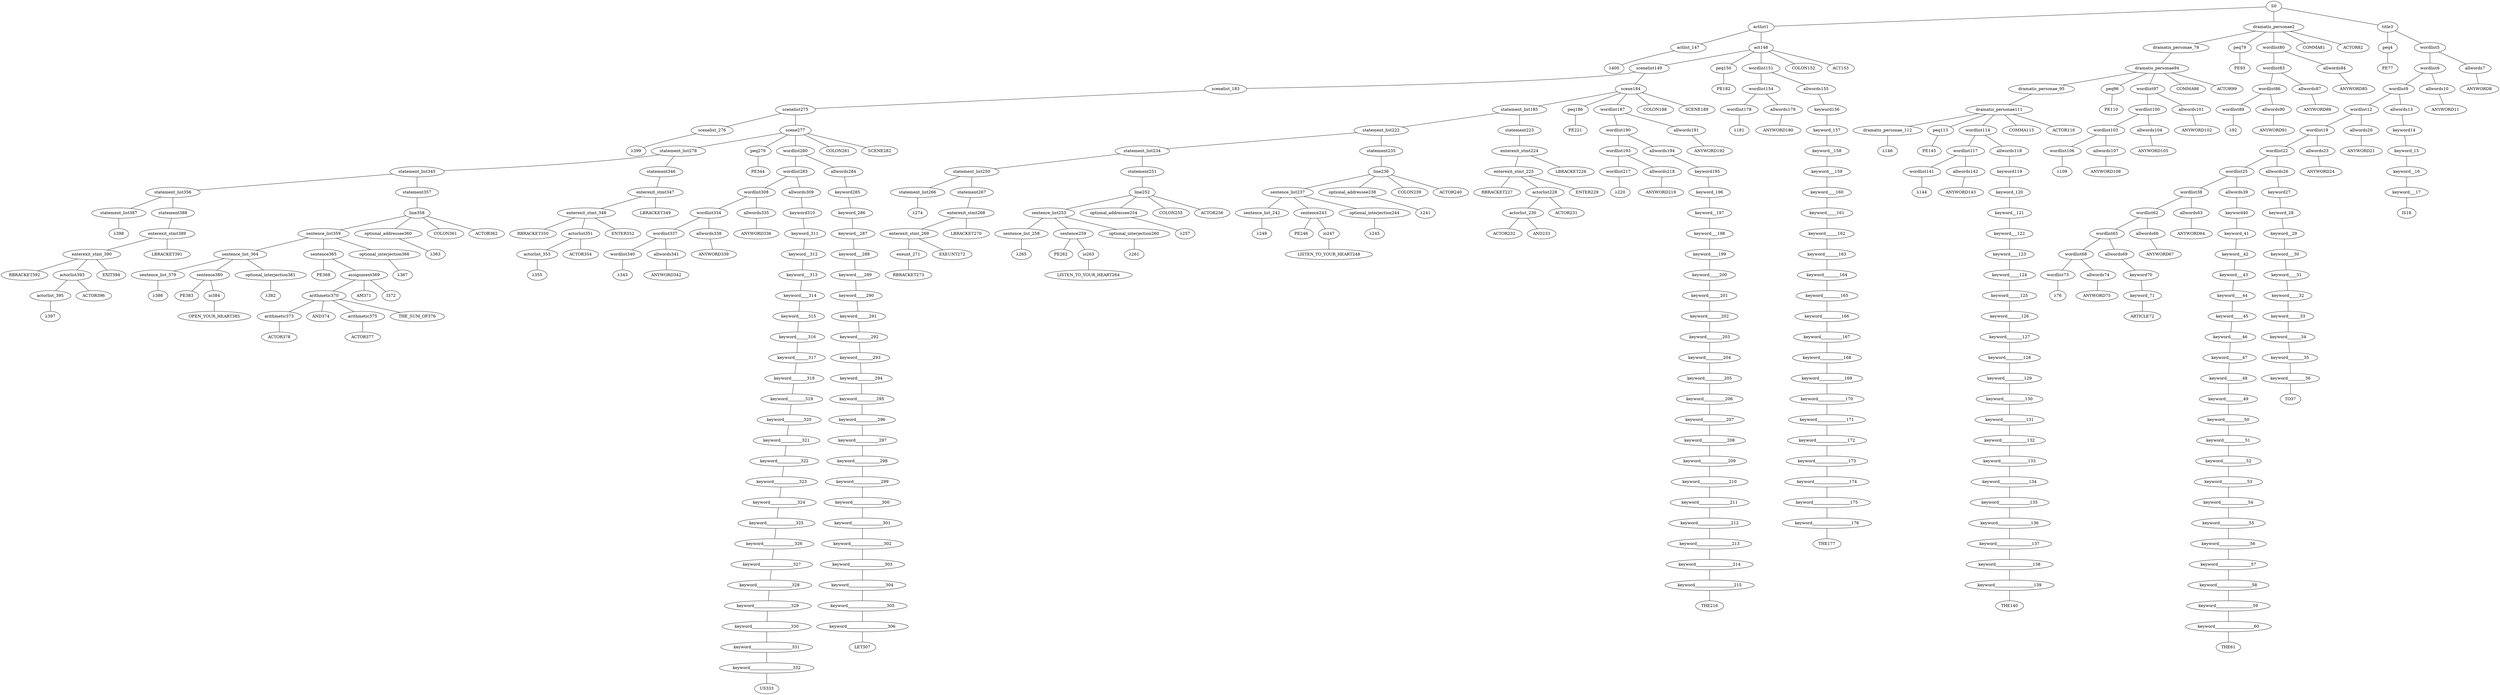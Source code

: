 strict graph {
	S0 -- actlist1
	S0 -- dramatis_personae2
	S0 -- title3

	title3 -- peq4
	title3 -- wordlist5

	wordlist5 -- wordlist6
	wordlist5 -- allwords7

	allwords7 -- ANYWORD8


	wordlist6 -- wordlist9
	wordlist6 -- allwords10

	allwords10 -- ANYWORD11


	wordlist9 -- wordlist12
	wordlist9 -- allwords13

	allwords13 -- keyword14

	keyword14 -- keyword_15

	keyword_15 -- keyword__16

	keyword__16 -- keyword___17

	keyword___17 -- IS18


	wordlist12 -- wordlist19
	wordlist12 -- allwords20

	allwords20 -- ANYWORD21


	wordlist19 -- wordlist22
	wordlist19 -- allwords23

	allwords23 -- ANYWORD24


	wordlist22 -- wordlist25
	wordlist22 -- allwords26

	allwords26 -- keyword27

	keyword27 -- keyword_28

	keyword_28 -- keyword__29

	keyword__29 -- keyword___30

	keyword___30 -- keyword____31

	keyword____31 -- keyword_____32

	keyword_____32 -- keyword______33

	keyword______33 -- keyword_______34

	keyword_______34 -- keyword________35

	keyword________35 -- keyword_________36

	keyword_________36 -- TO37


	wordlist25 -- wordlist38
	wordlist25 -- allwords39

	allwords39 -- keyword40

	keyword40 -- keyword_41

	keyword_41 -- keyword__42

	keyword__42 -- keyword___43

	keyword___43 -- keyword____44

	keyword____44 -- keyword_____45

	keyword_____45 -- keyword______46

	keyword______46 -- keyword_______47

	keyword_______47 -- keyword________48

	keyword________48 -- keyword_________49

	keyword_________49 -- keyword__________50

	keyword__________50 -- keyword___________51

	keyword___________51 -- keyword____________52

	keyword____________52 -- keyword_____________53

	keyword_____________53 -- keyword______________54

	keyword______________54 -- keyword_______________55

	keyword_______________55 -- keyword________________56

	keyword________________56 -- keyword_________________57

	keyword_________________57 -- keyword__________________58

	keyword__________________58 -- keyword___________________59

	keyword___________________59 -- keyword____________________60

	keyword____________________60 -- THE61


	wordlist38 -- wordlist62
	wordlist38 -- allwords63

	allwords63 -- ANYWORD64


	wordlist62 -- wordlist65
	wordlist62 -- allwords66

	allwords66 -- ANYWORD67


	wordlist65 -- wordlist68
	wordlist65 -- allwords69

	allwords69 -- keyword70

	keyword70 -- keyword_71

	keyword_71 -- ARTICLE72


	wordlist68 -- wordlist73
	wordlist68 -- allwords74

	allwords74 -- ANYWORD75


	wordlist73 -- λ76

	peq4 -- PE77


	dramatis_personae2 -- dramatis_personae_78
	dramatis_personae2 -- peq79
	dramatis_personae2 -- wordlist80
	dramatis_personae2 -- COMMA81
	dramatis_personae2 -- ACTOR82



	wordlist80 -- wordlist83
	wordlist80 -- allwords84

	allwords84 -- ANYWORD85


	wordlist83 -- wordlist86
	wordlist83 -- allwords87

	allwords87 -- ANYWORD88


	wordlist86 -- wordlist89
	wordlist86 -- allwords90

	allwords90 -- ANYWORD91


	wordlist89 -- λ92

	peq79 -- PE93


	dramatis_personae_78 -- dramatis_personae94

	dramatis_personae94 -- dramatis_personae_95
	dramatis_personae94 -- peq96
	dramatis_personae94 -- wordlist97
	dramatis_personae94 -- COMMA98
	dramatis_personae94 -- ACTOR99



	wordlist97 -- wordlist100
	wordlist97 -- allwords101

	allwords101 -- ANYWORD102


	wordlist100 -- wordlist103
	wordlist100 -- allwords104

	allwords104 -- ANYWORD105


	wordlist103 -- wordlist106
	wordlist103 -- allwords107

	allwords107 -- ANYWORD108


	wordlist106 -- λ109

	peq96 -- PE110


	dramatis_personae_95 -- dramatis_personae111

	dramatis_personae111 -- dramatis_personae_112
	dramatis_personae111 -- peq113
	dramatis_personae111 -- wordlist114
	dramatis_personae111 -- COMMA115
	dramatis_personae111 -- ACTOR116



	wordlist114 -- wordlist117
	wordlist114 -- allwords118

	allwords118 -- keyword119

	keyword119 -- keyword_120

	keyword_120 -- keyword__121

	keyword__121 -- keyword___122

	keyword___122 -- keyword____123

	keyword____123 -- keyword_____124

	keyword_____124 -- keyword______125

	keyword______125 -- keyword_______126

	keyword_______126 -- keyword________127

	keyword________127 -- keyword_________128

	keyword_________128 -- keyword__________129

	keyword__________129 -- keyword___________130

	keyword___________130 -- keyword____________131

	keyword____________131 -- keyword_____________132

	keyword_____________132 -- keyword______________133

	keyword______________133 -- keyword_______________134

	keyword_______________134 -- keyword________________135

	keyword________________135 -- keyword_________________136

	keyword_________________136 -- keyword__________________137

	keyword__________________137 -- keyword___________________138

	keyword___________________138 -- keyword____________________139

	keyword____________________139 -- THE140


	wordlist117 -- wordlist141
	wordlist117 -- allwords142

	allwords142 -- ANYWORD143


	wordlist141 -- λ144

	peq113 -- PE145


	dramatis_personae_112 -- λ146

	actlist1 -- actlist_147
	actlist1 -- act148

	act148 -- scenelist149
	act148 -- peq150
	act148 -- wordlist151
	act148 -- COLON152
	act148 -- ACT153



	wordlist151 -- wordlist154
	wordlist151 -- allwords155

	allwords155 -- keyword156

	keyword156 -- keyword_157

	keyword_157 -- keyword__158

	keyword__158 -- keyword___159

	keyword___159 -- keyword____160

	keyword____160 -- keyword_____161

	keyword_____161 -- keyword______162

	keyword______162 -- keyword_______163

	keyword_______163 -- keyword________164

	keyword________164 -- keyword_________165

	keyword_________165 -- keyword__________166

	keyword__________166 -- keyword___________167

	keyword___________167 -- keyword____________168

	keyword____________168 -- keyword_____________169

	keyword_____________169 -- keyword______________170

	keyword______________170 -- keyword_______________171

	keyword_______________171 -- keyword________________172

	keyword________________172 -- keyword_________________173

	keyword_________________173 -- keyword__________________174

	keyword__________________174 -- keyword___________________175

	keyword___________________175 -- keyword____________________176

	keyword____________________176 -- THE177


	wordlist154 -- wordlist178
	wordlist154 -- allwords179

	allwords179 -- ANYWORD180


	wordlist178 -- λ181

	peq150 -- PE182


	scenelist149 -- scenelist_183
	scenelist149 -- scene184

	scene184 -- statement_list185
	scene184 -- peq186
	scene184 -- wordlist187
	scene184 -- COLON188
	scene184 -- SCENE189



	wordlist187 -- wordlist190
	wordlist187 -- allwords191

	allwords191 -- ANYWORD192


	wordlist190 -- wordlist193
	wordlist190 -- allwords194

	allwords194 -- keyword195

	keyword195 -- keyword_196

	keyword_196 -- keyword__197

	keyword__197 -- keyword___198

	keyword___198 -- keyword____199

	keyword____199 -- keyword_____200

	keyword_____200 -- keyword______201

	keyword______201 -- keyword_______202

	keyword_______202 -- keyword________203

	keyword________203 -- keyword_________204

	keyword_________204 -- keyword__________205

	keyword__________205 -- keyword___________206

	keyword___________206 -- keyword____________207

	keyword____________207 -- keyword_____________208

	keyword_____________208 -- keyword______________209

	keyword______________209 -- keyword_______________210

	keyword_______________210 -- keyword________________211

	keyword________________211 -- keyword_________________212

	keyword_________________212 -- keyword__________________213

	keyword__________________213 -- keyword___________________214

	keyword___________________214 -- keyword____________________215

	keyword____________________215 -- THE216


	wordlist193 -- wordlist217
	wordlist193 -- allwords218

	allwords218 -- ANYWORD219


	wordlist217 -- λ220

	peq186 -- PE221


	statement_list185 -- statement_list222
	statement_list185 -- statement223

	statement223 -- enterexit_stmt224

	enterexit_stmt224 -- enterexit_stmt_225
	enterexit_stmt224 -- LBRACKET226


	enterexit_stmt_225 -- RBRACKET227
	enterexit_stmt_225 -- actorlist228
	enterexit_stmt_225 -- ENTER229


	actorlist228 -- actorlist_230
	actorlist228 -- ACTOR231


	actorlist_230 -- ACTOR232
	actorlist_230 -- AND233




	statement_list222 -- statement_list234
	statement_list222 -- statement235

	statement235 -- line236

	line236 -- sentence_list237
	line236 -- optional_addressee238
	line236 -- COLON239
	line236 -- ACTOR240



	optional_addressee238 -- λ241

	sentence_list237 -- sentence_list_242
	sentence_list237 -- sentence243
	sentence_list237 -- optional_interjection244

	optional_interjection244 -- λ245

	sentence243 -- PE246
	sentence243 -- io247

	io247 -- LISTEN_TO_YOUR_HEART248



	sentence_list_242 -- λ249

	statement_list234 -- statement_list250
	statement_list234 -- statement251

	statement251 -- line252

	line252 -- sentence_list253
	line252 -- optional_addressee254
	line252 -- COLON255
	line252 -- ACTOR256



	optional_addressee254 -- λ257

	sentence_list253 -- sentence_list_258
	sentence_list253 -- sentence259
	sentence_list253 -- optional_interjection260

	optional_interjection260 -- λ261

	sentence259 -- PE262
	sentence259 -- io263

	io263 -- LISTEN_TO_YOUR_HEART264



	sentence_list_258 -- λ265

	statement_list250 -- statement_list266
	statement_list250 -- statement267

	statement267 -- enterexit_stmt268

	enterexit_stmt268 -- enterexit_stmt_269
	enterexit_stmt268 -- LBRACKET270


	enterexit_stmt_269 -- exeunt_271
	enterexit_stmt_269 -- EXEUNT272


	exeunt_271 -- RBRACKET273


	statement_list266 -- λ274

	scenelist_183 -- scenelist275

	scenelist275 -- scenelist_276
	scenelist275 -- scene277

	scene277 -- statement_list278
	scene277 -- peq279
	scene277 -- wordlist280
	scene277 -- COLON281
	scene277 -- SCENE282



	wordlist280 -- wordlist283
	wordlist280 -- allwords284

	allwords284 -- keyword285

	keyword285 -- keyword_286

	keyword_286 -- keyword__287

	keyword__287 -- keyword___288

	keyword___288 -- keyword____289

	keyword____289 -- keyword_____290

	keyword_____290 -- keyword______291

	keyword______291 -- keyword_______292

	keyword_______292 -- keyword________293

	keyword________293 -- keyword_________294

	keyword_________294 -- keyword__________295

	keyword__________295 -- keyword___________296

	keyword___________296 -- keyword____________297

	keyword____________297 -- keyword_____________298

	keyword_____________298 -- keyword______________299

	keyword______________299 -- keyword_______________300

	keyword_______________300 -- keyword________________301

	keyword________________301 -- keyword_________________302

	keyword_________________302 -- keyword__________________303

	keyword__________________303 -- keyword___________________304

	keyword___________________304 -- keyword____________________305

	keyword____________________305 -- keyword_____________________306

	keyword_____________________306 -- LET307


	wordlist283 -- wordlist308
	wordlist283 -- allwords309

	allwords309 -- keyword310

	keyword310 -- keyword_311

	keyword_311 -- keyword__312

	keyword__312 -- keyword___313

	keyword___313 -- keyword____314

	keyword____314 -- keyword_____315

	keyword_____315 -- keyword______316

	keyword______316 -- keyword_______317

	keyword_______317 -- keyword________318

	keyword________318 -- keyword_________319

	keyword_________319 -- keyword__________320

	keyword__________320 -- keyword___________321

	keyword___________321 -- keyword____________322

	keyword____________322 -- keyword_____________323

	keyword_____________323 -- keyword______________324

	keyword______________324 -- keyword_______________325

	keyword_______________325 -- keyword________________326

	keyword________________326 -- keyword_________________327

	keyword_________________327 -- keyword__________________328

	keyword__________________328 -- keyword___________________329

	keyword___________________329 -- keyword____________________330

	keyword____________________330 -- keyword_____________________331

	keyword_____________________331 -- keyword______________________332

	keyword______________________332 -- US333


	wordlist308 -- wordlist334
	wordlist308 -- allwords335

	allwords335 -- ANYWORD336


	wordlist334 -- wordlist337
	wordlist334 -- allwords338

	allwords338 -- ANYWORD339


	wordlist337 -- wordlist340
	wordlist337 -- allwords341

	allwords341 -- ANYWORD342


	wordlist340 -- λ343

	peq279 -- PE344


	statement_list278 -- statement_list345
	statement_list278 -- statement346

	statement346 -- enterexit_stmt347

	enterexit_stmt347 -- enterexit_stmt_348
	enterexit_stmt347 -- LBRACKET349


	enterexit_stmt_348 -- RBRACKET350
	enterexit_stmt_348 -- actorlist351
	enterexit_stmt_348 -- ENTER352


	actorlist351 -- actorlist_353
	actorlist351 -- ACTOR354


	actorlist_353 -- λ355


	statement_list345 -- statement_list356
	statement_list345 -- statement357

	statement357 -- line358

	line358 -- sentence_list359
	line358 -- optional_addressee360
	line358 -- COLON361
	line358 -- ACTOR362



	optional_addressee360 -- λ363

	sentence_list359 -- sentence_list_364
	sentence_list359 -- sentence365
	sentence_list359 -- optional_interjection366

	optional_interjection366 -- λ367

	sentence365 -- PE368
	sentence365 -- assignment369

	assignment369 -- arithmetic370
	assignment369 -- AM371
	assignment369 -- I372



	arithmetic370 -- arithmetic373
	arithmetic370 -- AND374
	arithmetic370 -- arithmetic375
	arithmetic370 -- THE_SUM_OF376


	arithmetic375 -- ACTOR377



	arithmetic373 -- ACTOR378



	sentence_list_364 -- sentence_list_379
	sentence_list_364 -- sentence380
	sentence_list_364 -- optional_interjection381

	optional_interjection381 -- λ382

	sentence380 -- PE383
	sentence380 -- io384

	io384 -- OPEN_YOUR_HEART385



	sentence_list_379 -- λ386

	statement_list356 -- statement_list387
	statement_list356 -- statement388

	statement388 -- enterexit_stmt389

	enterexit_stmt389 -- enterexit_stmt_390
	enterexit_stmt389 -- LBRACKET391


	enterexit_stmt_390 -- RBRACKET392
	enterexit_stmt_390 -- actorlist393
	enterexit_stmt_390 -- EXIT394


	actorlist393 -- actorlist_395
	actorlist393 -- ACTOR396


	actorlist_395 -- λ397


	statement_list387 -- λ398

	scenelist_276 -- λ399

	actlist_147 -- λ400


}